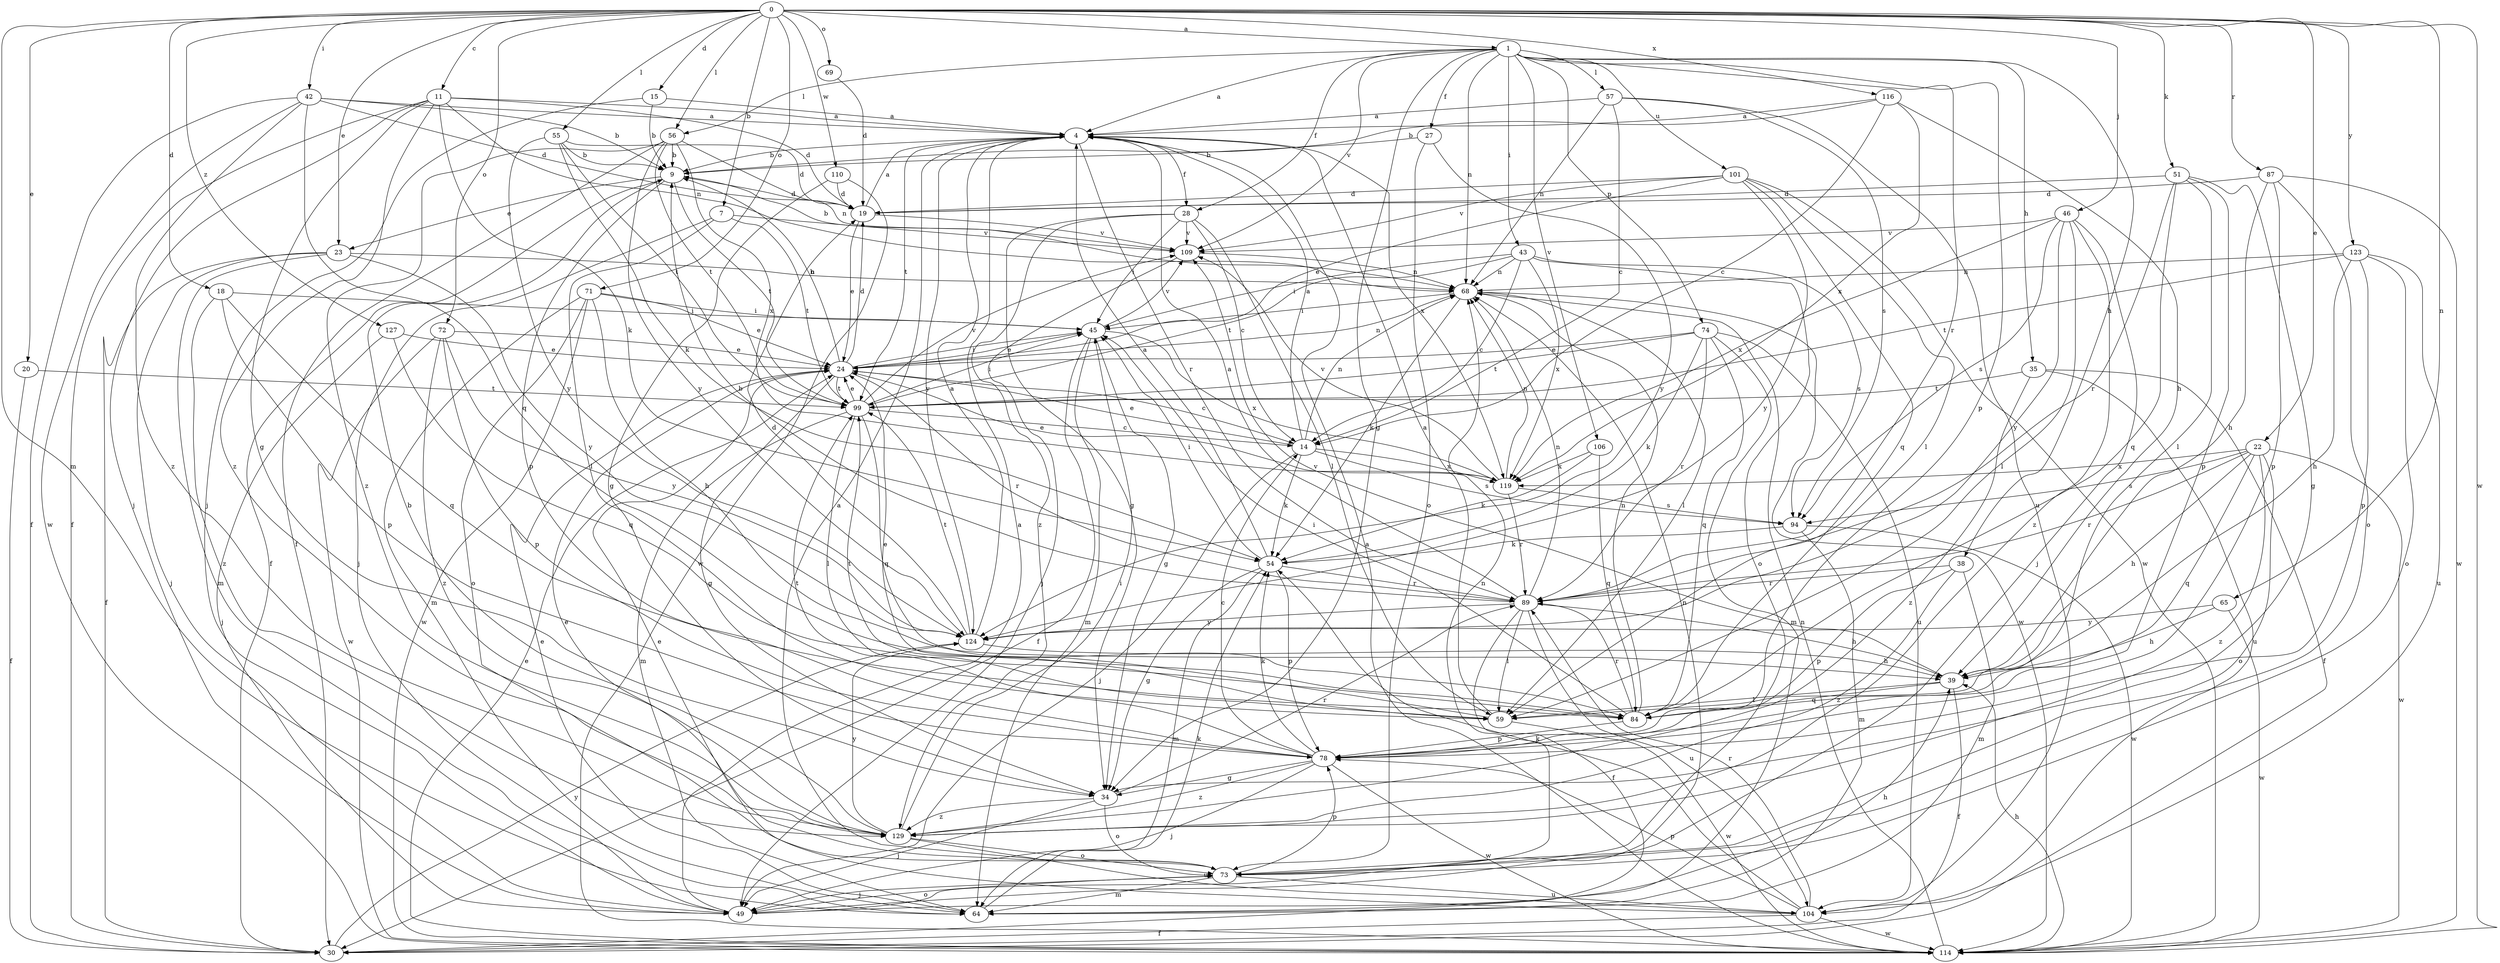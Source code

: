 strict digraph  {
0;
1;
4;
7;
9;
11;
14;
15;
18;
19;
20;
22;
23;
24;
27;
28;
30;
34;
35;
38;
39;
42;
43;
45;
46;
49;
51;
54;
55;
56;
57;
59;
64;
65;
68;
69;
71;
72;
73;
74;
78;
84;
87;
89;
94;
99;
101;
104;
106;
109;
110;
114;
116;
119;
123;
124;
127;
129;
0 -> 1  [label=a];
0 -> 7  [label=b];
0 -> 11  [label=c];
0 -> 15  [label=d];
0 -> 18  [label=d];
0 -> 20  [label=e];
0 -> 22  [label=e];
0 -> 23  [label=e];
0 -> 42  [label=i];
0 -> 46  [label=j];
0 -> 51  [label=k];
0 -> 55  [label=l];
0 -> 56  [label=l];
0 -> 64  [label=m];
0 -> 65  [label=n];
0 -> 69  [label=o];
0 -> 71  [label=o];
0 -> 72  [label=o];
0 -> 87  [label=r];
0 -> 110  [label=w];
0 -> 114  [label=w];
0 -> 116  [label=x];
0 -> 123  [label=y];
0 -> 127  [label=z];
1 -> 4  [label=a];
1 -> 27  [label=f];
1 -> 28  [label=f];
1 -> 34  [label=g];
1 -> 35  [label=h];
1 -> 38  [label=h];
1 -> 43  [label=i];
1 -> 56  [label=l];
1 -> 57  [label=l];
1 -> 68  [label=n];
1 -> 74  [label=p];
1 -> 78  [label=p];
1 -> 89  [label=r];
1 -> 101  [label=u];
1 -> 106  [label=v];
1 -> 109  [label=v];
4 -> 9  [label=b];
4 -> 28  [label=f];
4 -> 89  [label=r];
4 -> 99  [label=t];
4 -> 119  [label=x];
4 -> 124  [label=y];
7 -> 49  [label=j];
7 -> 59  [label=l];
7 -> 99  [label=t];
7 -> 109  [label=v];
9 -> 19  [label=d];
9 -> 23  [label=e];
9 -> 30  [label=f];
9 -> 78  [label=p];
9 -> 99  [label=t];
11 -> 4  [label=a];
11 -> 19  [label=d];
11 -> 30  [label=f];
11 -> 34  [label=g];
11 -> 49  [label=j];
11 -> 54  [label=k];
11 -> 68  [label=n];
11 -> 129  [label=z];
14 -> 4  [label=a];
14 -> 24  [label=e];
14 -> 49  [label=j];
14 -> 54  [label=k];
14 -> 68  [label=n];
14 -> 94  [label=s];
14 -> 119  [label=x];
15 -> 4  [label=a];
15 -> 9  [label=b];
15 -> 49  [label=j];
18 -> 45  [label=i];
18 -> 78  [label=p];
18 -> 84  [label=q];
18 -> 129  [label=z];
19 -> 4  [label=a];
19 -> 24  [label=e];
19 -> 109  [label=v];
20 -> 30  [label=f];
20 -> 99  [label=t];
22 -> 39  [label=h];
22 -> 73  [label=o];
22 -> 84  [label=q];
22 -> 89  [label=r];
22 -> 94  [label=s];
22 -> 114  [label=w];
22 -> 119  [label=x];
22 -> 129  [label=z];
23 -> 30  [label=f];
23 -> 49  [label=j];
23 -> 64  [label=m];
23 -> 68  [label=n];
23 -> 124  [label=y];
24 -> 9  [label=b];
24 -> 14  [label=c];
24 -> 19  [label=d];
24 -> 34  [label=g];
24 -> 45  [label=i];
24 -> 68  [label=n];
24 -> 89  [label=r];
24 -> 99  [label=t];
27 -> 9  [label=b];
27 -> 73  [label=o];
27 -> 124  [label=y];
28 -> 14  [label=c];
28 -> 34  [label=g];
28 -> 45  [label=i];
28 -> 59  [label=l];
28 -> 109  [label=v];
28 -> 129  [label=z];
30 -> 124  [label=y];
34 -> 49  [label=j];
34 -> 73  [label=o];
34 -> 89  [label=r];
34 -> 129  [label=z];
35 -> 30  [label=f];
35 -> 99  [label=t];
35 -> 104  [label=u];
35 -> 129  [label=z];
38 -> 64  [label=m];
38 -> 78  [label=p];
38 -> 89  [label=r];
38 -> 129  [label=z];
39 -> 30  [label=f];
39 -> 59  [label=l];
39 -> 84  [label=q];
39 -> 109  [label=v];
42 -> 4  [label=a];
42 -> 9  [label=b];
42 -> 19  [label=d];
42 -> 30  [label=f];
42 -> 84  [label=q];
42 -> 114  [label=w];
42 -> 129  [label=z];
43 -> 14  [label=c];
43 -> 45  [label=i];
43 -> 68  [label=n];
43 -> 73  [label=o];
43 -> 94  [label=s];
43 -> 99  [label=t];
43 -> 119  [label=x];
45 -> 24  [label=e];
45 -> 30  [label=f];
45 -> 34  [label=g];
45 -> 64  [label=m];
45 -> 109  [label=v];
45 -> 119  [label=x];
46 -> 49  [label=j];
46 -> 59  [label=l];
46 -> 94  [label=s];
46 -> 109  [label=v];
46 -> 119  [label=x];
46 -> 124  [label=y];
46 -> 129  [label=z];
49 -> 4  [label=a];
49 -> 39  [label=h];
49 -> 68  [label=n];
49 -> 73  [label=o];
51 -> 19  [label=d];
51 -> 34  [label=g];
51 -> 59  [label=l];
51 -> 78  [label=p];
51 -> 84  [label=q];
51 -> 89  [label=r];
54 -> 4  [label=a];
54 -> 34  [label=g];
54 -> 45  [label=i];
54 -> 64  [label=m];
54 -> 78  [label=p];
54 -> 89  [label=r];
55 -> 9  [label=b];
55 -> 19  [label=d];
55 -> 54  [label=k];
55 -> 99  [label=t];
55 -> 124  [label=y];
56 -> 9  [label=b];
56 -> 30  [label=f];
56 -> 68  [label=n];
56 -> 99  [label=t];
56 -> 119  [label=x];
56 -> 124  [label=y];
56 -> 129  [label=z];
57 -> 4  [label=a];
57 -> 14  [label=c];
57 -> 68  [label=n];
57 -> 94  [label=s];
57 -> 104  [label=u];
59 -> 4  [label=a];
59 -> 24  [label=e];
59 -> 99  [label=t];
59 -> 114  [label=w];
64 -> 24  [label=e];
64 -> 54  [label=k];
65 -> 39  [label=h];
65 -> 114  [label=w];
65 -> 124  [label=y];
68 -> 45  [label=i];
68 -> 54  [label=k];
68 -> 59  [label=l];
68 -> 114  [label=w];
69 -> 19  [label=d];
71 -> 24  [label=e];
71 -> 39  [label=h];
71 -> 45  [label=i];
71 -> 64  [label=m];
71 -> 73  [label=o];
71 -> 114  [label=w];
72 -> 24  [label=e];
72 -> 78  [label=p];
72 -> 114  [label=w];
72 -> 124  [label=y];
72 -> 129  [label=z];
73 -> 4  [label=a];
73 -> 24  [label=e];
73 -> 49  [label=j];
73 -> 64  [label=m];
73 -> 68  [label=n];
73 -> 78  [label=p];
73 -> 104  [label=u];
74 -> 24  [label=e];
74 -> 54  [label=k];
74 -> 64  [label=m];
74 -> 84  [label=q];
74 -> 89  [label=r];
74 -> 99  [label=t];
74 -> 104  [label=u];
78 -> 14  [label=c];
78 -> 34  [label=g];
78 -> 49  [label=j];
78 -> 54  [label=k];
78 -> 99  [label=t];
78 -> 114  [label=w];
78 -> 129  [label=z];
84 -> 45  [label=i];
84 -> 68  [label=n];
84 -> 78  [label=p];
84 -> 89  [label=r];
87 -> 19  [label=d];
87 -> 39  [label=h];
87 -> 73  [label=o];
87 -> 78  [label=p];
87 -> 114  [label=w];
89 -> 4  [label=a];
89 -> 9  [label=b];
89 -> 30  [label=f];
89 -> 39  [label=h];
89 -> 59  [label=l];
89 -> 68  [label=n];
89 -> 104  [label=u];
89 -> 124  [label=y];
94 -> 54  [label=k];
94 -> 64  [label=m];
94 -> 114  [label=w];
99 -> 14  [label=c];
99 -> 24  [label=e];
99 -> 45  [label=i];
99 -> 59  [label=l];
99 -> 64  [label=m];
99 -> 84  [label=q];
99 -> 109  [label=v];
101 -> 19  [label=d];
101 -> 24  [label=e];
101 -> 59  [label=l];
101 -> 84  [label=q];
101 -> 109  [label=v];
101 -> 114  [label=w];
101 -> 124  [label=y];
104 -> 24  [label=e];
104 -> 30  [label=f];
104 -> 54  [label=k];
104 -> 78  [label=p];
104 -> 89  [label=r];
104 -> 114  [label=w];
106 -> 54  [label=k];
106 -> 84  [label=q];
106 -> 119  [label=x];
109 -> 9  [label=b];
109 -> 49  [label=j];
109 -> 68  [label=n];
110 -> 19  [label=d];
110 -> 34  [label=g];
110 -> 114  [label=w];
114 -> 4  [label=a];
114 -> 24  [label=e];
114 -> 39  [label=h];
114 -> 68  [label=n];
116 -> 4  [label=a];
116 -> 9  [label=b];
116 -> 14  [label=c];
116 -> 39  [label=h];
116 -> 119  [label=x];
119 -> 24  [label=e];
119 -> 68  [label=n];
119 -> 89  [label=r];
119 -> 94  [label=s];
119 -> 109  [label=v];
123 -> 39  [label=h];
123 -> 68  [label=n];
123 -> 73  [label=o];
123 -> 78  [label=p];
123 -> 99  [label=t];
123 -> 104  [label=u];
124 -> 4  [label=a];
124 -> 19  [label=d];
124 -> 39  [label=h];
124 -> 99  [label=t];
127 -> 24  [label=e];
127 -> 49  [label=j];
127 -> 84  [label=q];
129 -> 9  [label=b];
129 -> 45  [label=i];
129 -> 73  [label=o];
129 -> 104  [label=u];
129 -> 124  [label=y];
}
